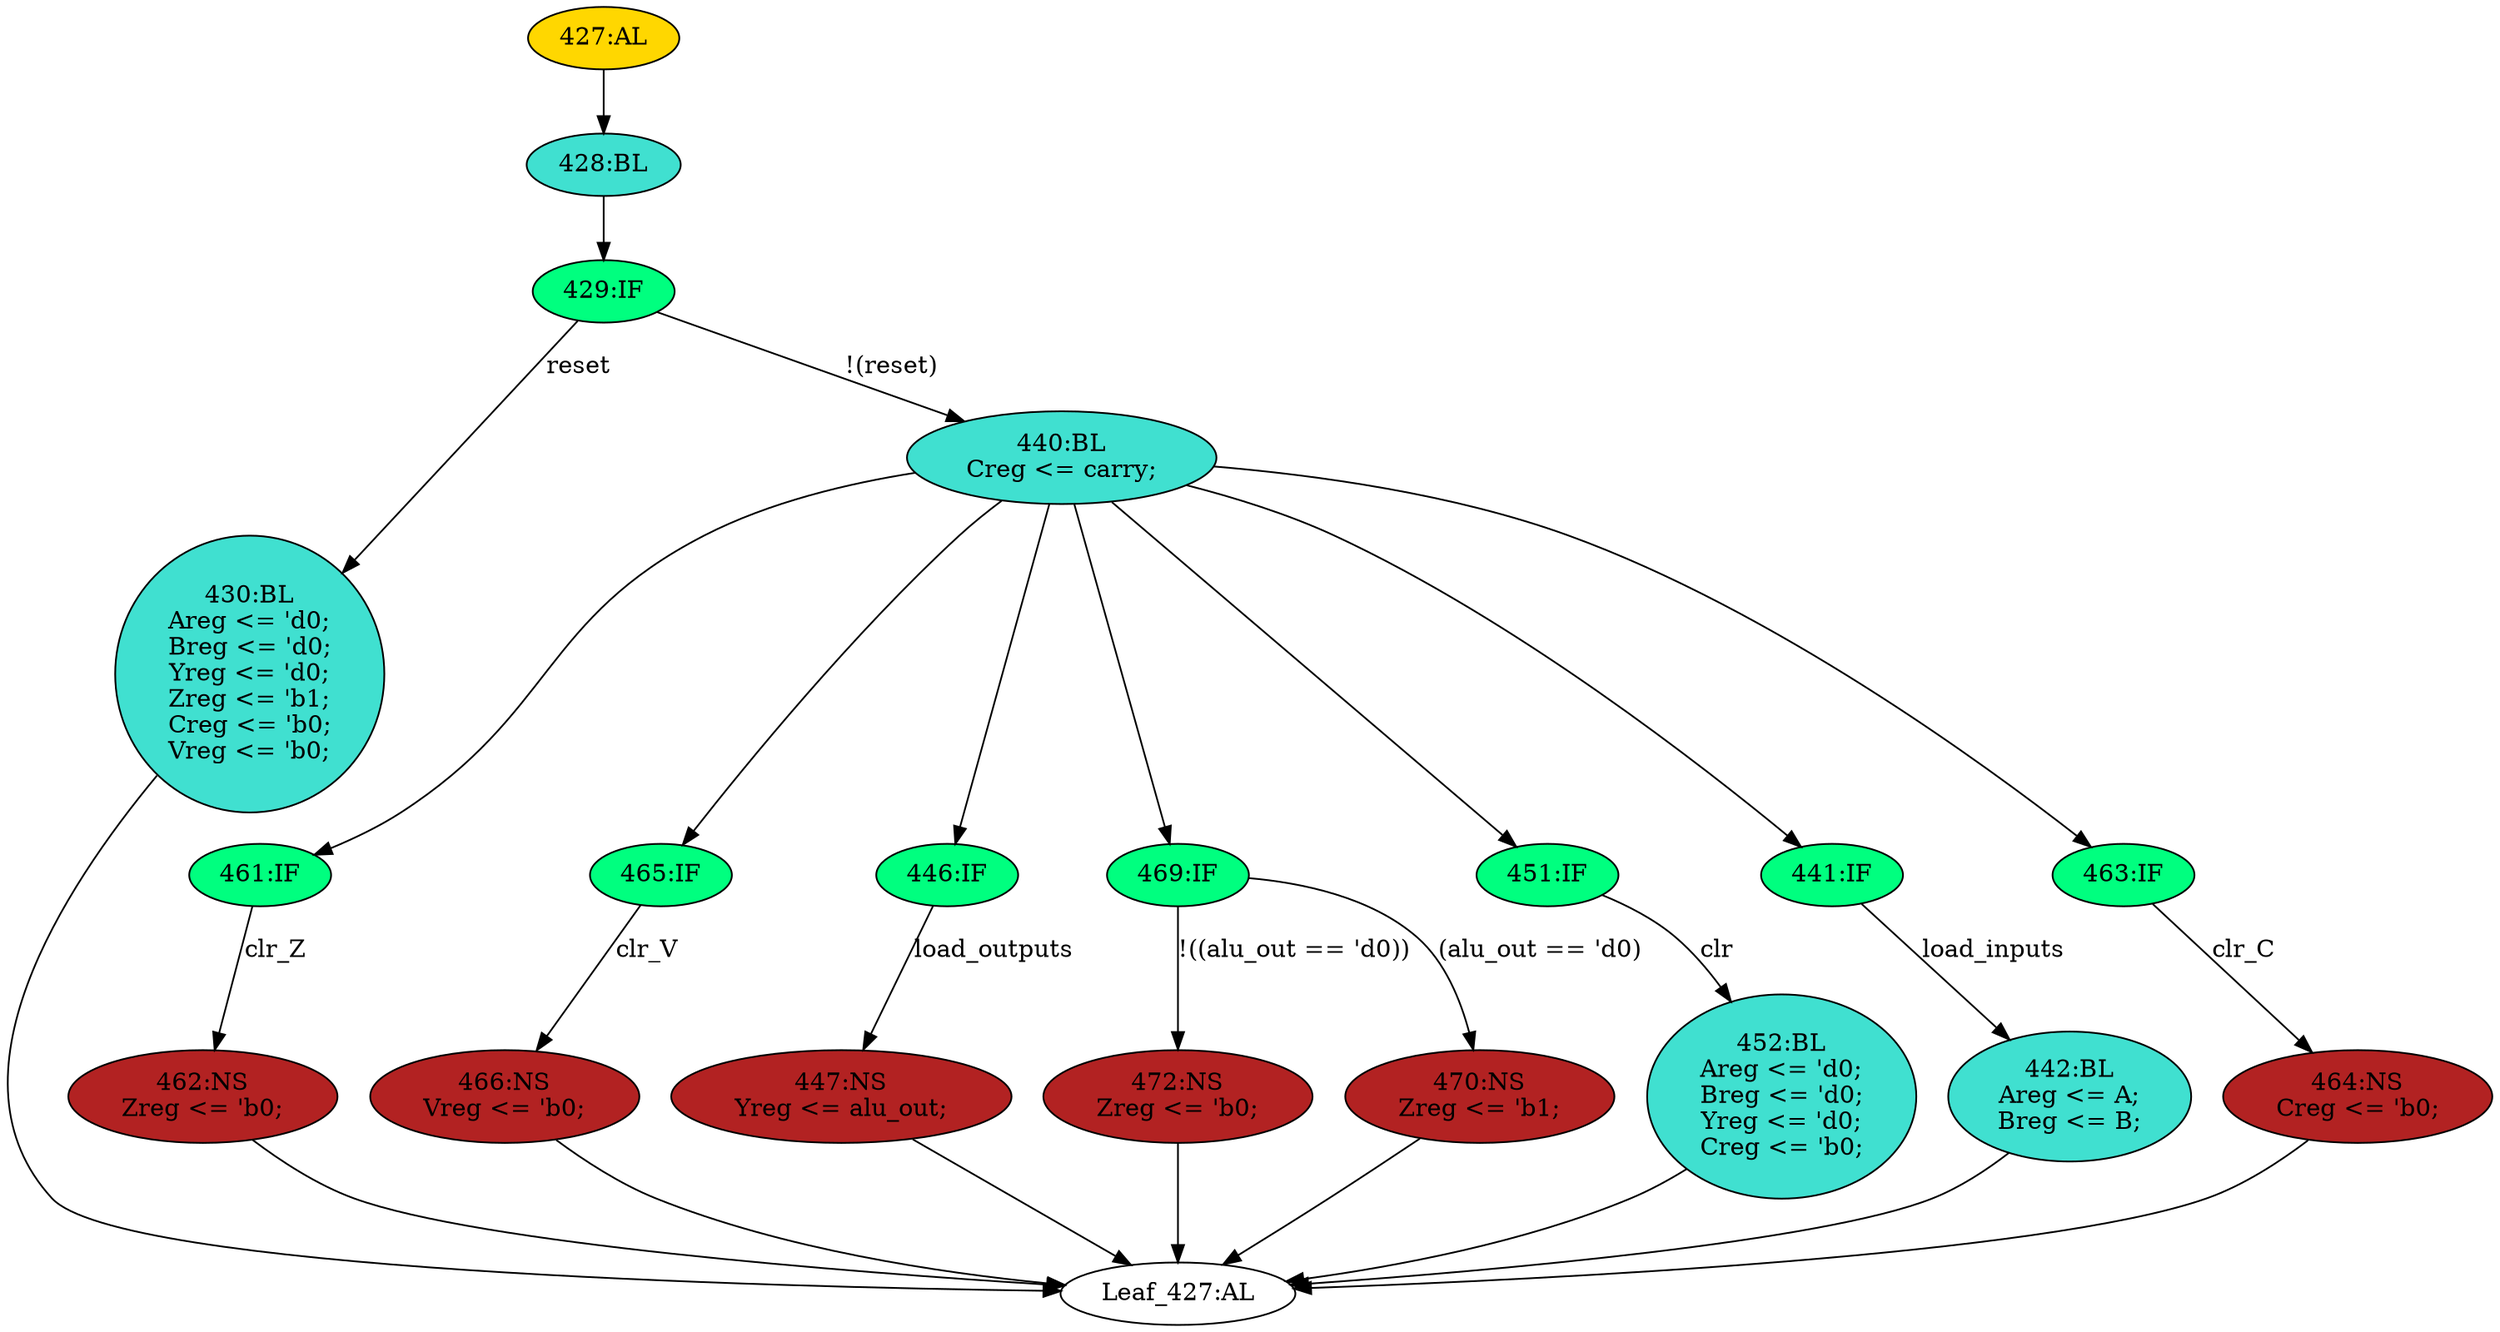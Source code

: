strict digraph "" {
	node [label="\N"];
	"429:IF"	 [ast="<pyverilog.vparser.ast.IfStatement object at 0x7f030bf4c710>",
		fillcolor=springgreen,
		label="429:IF",
		statements="[]",
		style=filled,
		typ=IfStatement];
	"430:BL"	 [ast="<pyverilog.vparser.ast.Block object at 0x7f030bf61dd0>",
		fillcolor=turquoise,
		label="430:BL
Areg <= 'd0;
Breg <= 'd0;
Yreg <= 'd0;
Zreg <= 'b1;
Creg <= 'b0;
Vreg <= 'b0;",
		statements="[<pyverilog.vparser.ast.NonblockingSubstitution object at 0x7f030bf61e10>, <pyverilog.vparser.ast.NonblockingSubstitution object \
at 0x7f030bf61f50>, <pyverilog.vparser.ast.NonblockingSubstitution object at 0x7f030bf520d0>, <pyverilog.vparser.ast.NonblockingSubstitution \
object at 0x7f030bf52210>, <pyverilog.vparser.ast.NonblockingSubstitution object at 0x7f030bf52350>, <pyverilog.vparser.ast.NonblockingSubstitution \
object at 0x7f030bf52490>]",
		style=filled,
		typ=Block];
	"429:IF" -> "430:BL"	 [cond="['reset']",
		label=reset,
		lineno=429];
	"440:BL"	 [ast="<pyverilog.vparser.ast.Block object at 0x7f030bf4c790>",
		fillcolor=turquoise,
		label="440:BL
Creg <= carry;",
		statements="[<pyverilog.vparser.ast.NonblockingSubstitution object at 0x7f030bf61c90>]",
		style=filled,
		typ=Block];
	"429:IF" -> "440:BL"	 [cond="['reset']",
		label="!(reset)",
		lineno=429];
	"472:NS"	 [ast="<pyverilog.vparser.ast.NonblockingSubstitution object at 0x7f030bf61950>",
		fillcolor=firebrick,
		label="472:NS
Zreg <= 'b0;",
		statements="[<pyverilog.vparser.ast.NonblockingSubstitution object at 0x7f030bf61950>]",
		style=filled,
		typ=NonblockingSubstitution];
	"Leaf_427:AL"	 [def_var="['Areg', 'Breg', 'Yreg', 'Zreg', 'Vreg', 'Creg']",
		label="Leaf_427:AL"];
	"472:NS" -> "Leaf_427:AL"	 [cond="[]",
		lineno=None];
	"461:IF"	 [ast="<pyverilog.vparser.ast.IfStatement object at 0x7f030bf613d0>",
		fillcolor=springgreen,
		label="461:IF",
		statements="[]",
		style=filled,
		typ=IfStatement];
	"462:NS"	 [ast="<pyverilog.vparser.ast.NonblockingSubstitution object at 0x7f030bf61410>",
		fillcolor=firebrick,
		label="462:NS
Zreg <= 'b0;",
		statements="[<pyverilog.vparser.ast.NonblockingSubstitution object at 0x7f030bf61410>]",
		style=filled,
		typ=NonblockingSubstitution];
	"461:IF" -> "462:NS"	 [cond="['clr_Z']",
		label=clr_Z,
		lineno=461];
	"430:BL" -> "Leaf_427:AL"	 [cond="[]",
		lineno=None];
	"440:BL" -> "461:IF"	 [cond="[]",
		lineno=None];
	"465:IF"	 [ast="<pyverilog.vparser.ast.IfStatement object at 0x7f030bf61750>",
		fillcolor=springgreen,
		label="465:IF",
		statements="[]",
		style=filled,
		typ=IfStatement];
	"440:BL" -> "465:IF"	 [cond="[]",
		lineno=None];
	"446:IF"	 [ast="<pyverilog.vparser.ast.IfStatement object at 0x7f030bf4cbd0>",
		fillcolor=springgreen,
		label="446:IF",
		statements="[]",
		style=filled,
		typ=IfStatement];
	"440:BL" -> "446:IF"	 [cond="[]",
		lineno=None];
	"469:IF"	 [ast="<pyverilog.vparser.ast.IfStatement object at 0x7f030bf61910>",
		fillcolor=springgreen,
		label="469:IF",
		statements="[]",
		style=filled,
		typ=IfStatement];
	"440:BL" -> "469:IF"	 [cond="[]",
		lineno=None];
	"451:IF"	 [ast="<pyverilog.vparser.ast.IfStatement object at 0x7f030bf4cdd0>",
		fillcolor=springgreen,
		label="451:IF",
		statements="[]",
		style=filled,
		typ=IfStatement];
	"440:BL" -> "451:IF"	 [cond="[]",
		lineno=None];
	"441:IF"	 [ast="<pyverilog.vparser.ast.IfStatement object at 0x7f030bf4c7d0>",
		fillcolor=springgreen,
		label="441:IF",
		statements="[]",
		style=filled,
		typ=IfStatement];
	"440:BL" -> "441:IF"	 [cond="[]",
		lineno=None];
	"463:IF"	 [ast="<pyverilog.vparser.ast.IfStatement object at 0x7f030bf61590>",
		fillcolor=springgreen,
		label="463:IF",
		statements="[]",
		style=filled,
		typ=IfStatement];
	"440:BL" -> "463:IF"	 [cond="[]",
		lineno=None];
	"466:NS"	 [ast="<pyverilog.vparser.ast.NonblockingSubstitution object at 0x7f030bf61790>",
		fillcolor=firebrick,
		label="466:NS
Vreg <= 'b0;",
		statements="[<pyverilog.vparser.ast.NonblockingSubstitution object at 0x7f030bf61790>]",
		style=filled,
		typ=NonblockingSubstitution];
	"465:IF" -> "466:NS"	 [cond="['clr_V']",
		label=clr_V,
		lineno=465];
	"462:NS" -> "Leaf_427:AL"	 [cond="[]",
		lineno=None];
	"470:NS"	 [ast="<pyverilog.vparser.ast.NonblockingSubstitution object at 0x7f030bf61a90>",
		fillcolor=firebrick,
		label="470:NS
Zreg <= 'b1;",
		statements="[<pyverilog.vparser.ast.NonblockingSubstitution object at 0x7f030bf61a90>]",
		style=filled,
		typ=NonblockingSubstitution];
	"470:NS" -> "Leaf_427:AL"	 [cond="[]",
		lineno=None];
	"447:NS"	 [ast="<pyverilog.vparser.ast.NonblockingSubstitution object at 0x7f030bf4cc10>",
		fillcolor=firebrick,
		label="447:NS
Yreg <= alu_out;",
		statements="[<pyverilog.vparser.ast.NonblockingSubstitution object at 0x7f030bf4cc10>]",
		style=filled,
		typ=NonblockingSubstitution];
	"446:IF" -> "447:NS"	 [cond="['load_outputs']",
		label=load_outputs,
		lineno=446];
	"469:IF" -> "472:NS"	 [cond="['alu_out']",
		label="!((alu_out == 'd0))",
		lineno=469];
	"469:IF" -> "470:NS"	 [cond="['alu_out']",
		label="(alu_out == 'd0)",
		lineno=469];
	"466:NS" -> "Leaf_427:AL"	 [cond="[]",
		lineno=None];
	"452:BL"	 [ast="<pyverilog.vparser.ast.Block object at 0x7f030bf4ce10>",
		fillcolor=turquoise,
		label="452:BL
Areg <= 'd0;
Breg <= 'd0;
Yreg <= 'd0;
Creg <= 'b0;",
		statements="[<pyverilog.vparser.ast.NonblockingSubstitution object at 0x7f030bf4ce50>, <pyverilog.vparser.ast.NonblockingSubstitution object \
at 0x7f030bf4cfd0>, <pyverilog.vparser.ast.NonblockingSubstitution object at 0x7f030bf61110>, <pyverilog.vparser.ast.NonblockingSubstitution \
object at 0x7f030bf61250>]",
		style=filled,
		typ=Block];
	"451:IF" -> "452:BL"	 [cond="['clr']",
		label=clr,
		lineno=451];
	"427:AL"	 [ast="<pyverilog.vparser.ast.Always object at 0x7f030bf52690>",
		clk_sens=False,
		fillcolor=gold,
		label="427:AL",
		sens="['clk', 'reset']",
		statements="[]",
		style=filled,
		typ=Always,
		use_var="['reset', 'A', 'B', 'clr_Z', 'clr_V', 'alu_out', 'clr_C', 'carry', 'load_inputs', 'clr', 'load_outputs']"];
	"428:BL"	 [ast="<pyverilog.vparser.ast.Block object at 0x7f030bf52650>",
		fillcolor=turquoise,
		label="428:BL",
		statements="[]",
		style=filled,
		typ=Block];
	"427:AL" -> "428:BL"	 [cond="[]",
		lineno=None];
	"464:NS"	 [ast="<pyverilog.vparser.ast.NonblockingSubstitution object at 0x7f030bf615d0>",
		fillcolor=firebrick,
		label="464:NS
Creg <= 'b0;",
		statements="[<pyverilog.vparser.ast.NonblockingSubstitution object at 0x7f030bf615d0>]",
		style=filled,
		typ=NonblockingSubstitution];
	"464:NS" -> "Leaf_427:AL"	 [cond="[]",
		lineno=None];
	"447:NS" -> "Leaf_427:AL"	 [cond="[]",
		lineno=None];
	"442:BL"	 [ast="<pyverilog.vparser.ast.Block object at 0x7f030bf4c850>",
		fillcolor=turquoise,
		label="442:BL
Areg <= A;
Breg <= B;",
		statements="[<pyverilog.vparser.ast.NonblockingSubstitution object at 0x7f030bf4c890>, <pyverilog.vparser.ast.NonblockingSubstitution object \
at 0x7f030bf4cb50>]",
		style=filled,
		typ=Block];
	"441:IF" -> "442:BL"	 [cond="['load_inputs']",
		label=load_inputs,
		lineno=441];
	"452:BL" -> "Leaf_427:AL"	 [cond="[]",
		lineno=None];
	"428:BL" -> "429:IF"	 [cond="[]",
		lineno=None];
	"463:IF" -> "464:NS"	 [cond="['clr_C']",
		label=clr_C,
		lineno=463];
	"442:BL" -> "Leaf_427:AL"	 [cond="[]",
		lineno=None];
}
